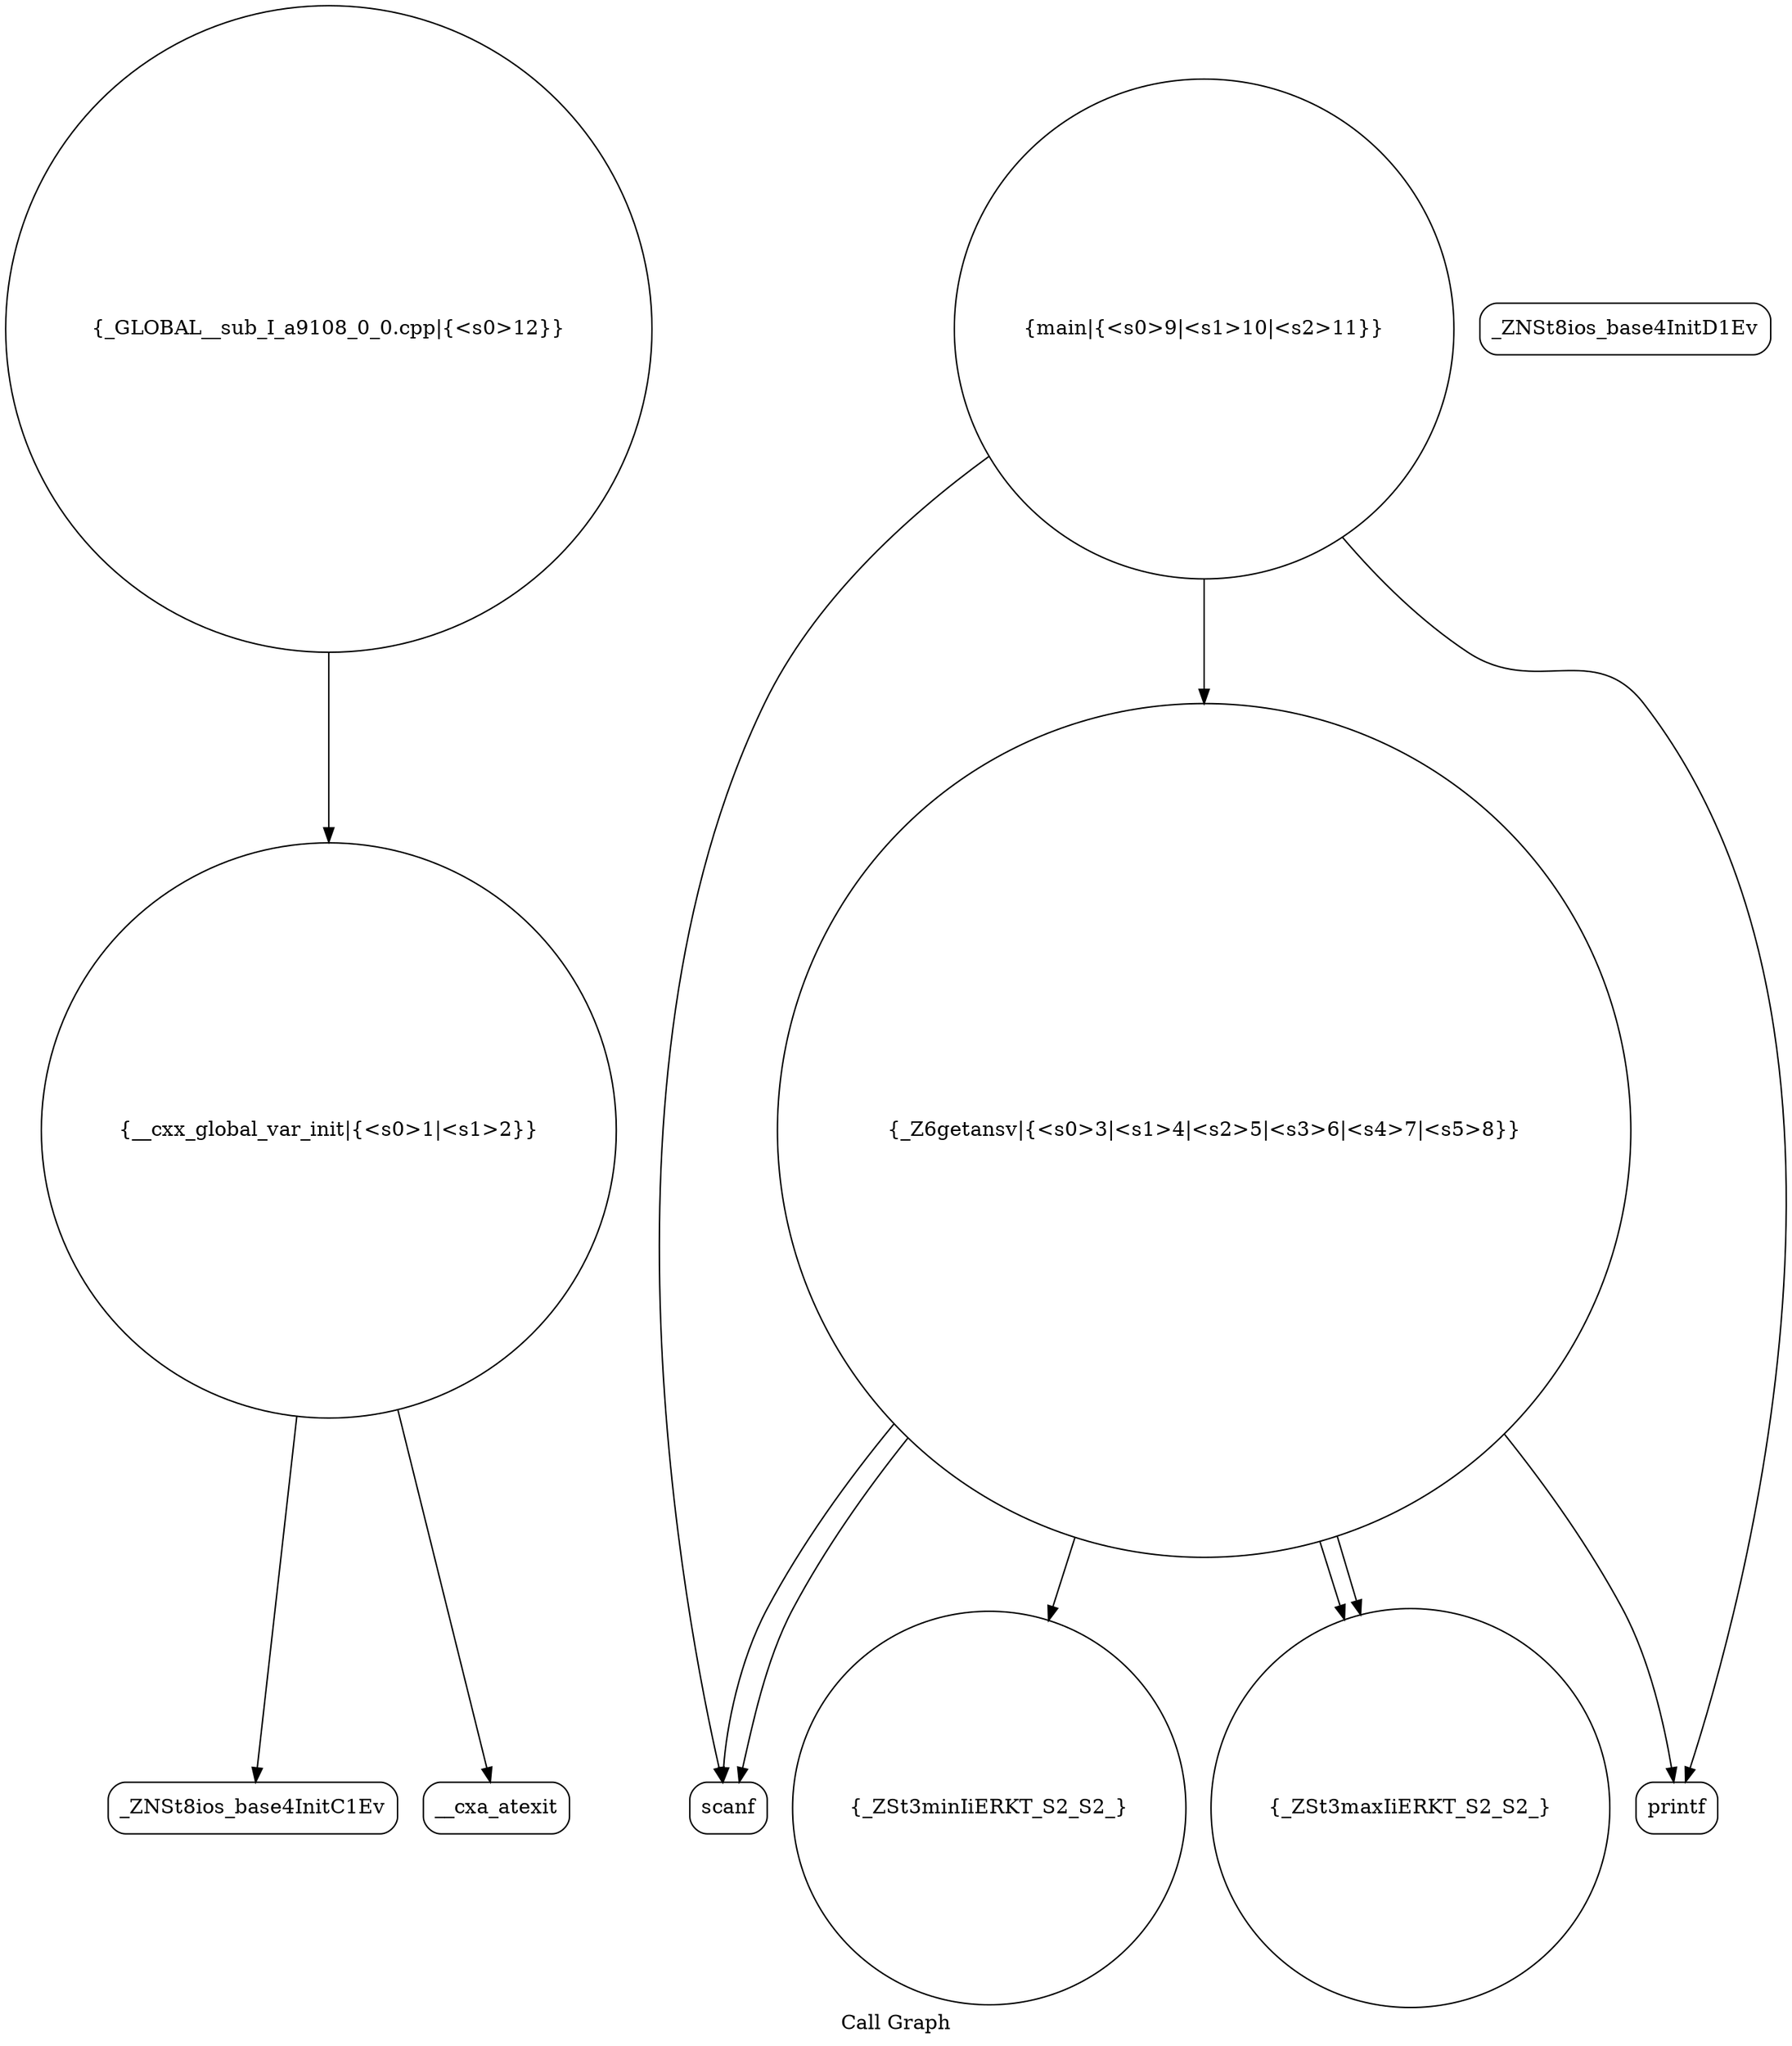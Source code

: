 digraph "Call Graph" {
	label="Call Graph";

	Node0x563a0b5fe840 [shape=record,shape=circle,label="{__cxx_global_var_init|{<s0>1|<s1>2}}"];
	Node0x563a0b5fe840:s0 -> Node0x563a0b5fecd0[color=black];
	Node0x563a0b5fe840:s1 -> Node0x563a0b5fedd0[color=black];
	Node0x563a0b5fefd0 [shape=record,shape=circle,label="{_ZSt3minIiERKT_S2_S2_}"];
	Node0x563a0b5fed50 [shape=record,shape=Mrecord,label="{_ZNSt8ios_base4InitD1Ev}"];
	Node0x563a0b5ff0d0 [shape=record,shape=circle,label="{main|{<s0>9|<s1>10|<s2>11}}"];
	Node0x563a0b5ff0d0:s0 -> Node0x563a0b5feed0[color=black];
	Node0x563a0b5ff0d0:s1 -> Node0x563a0b5ff050[color=black];
	Node0x563a0b5ff0d0:s2 -> Node0x563a0b5fee50[color=black];
	Node0x563a0b5fee50 [shape=record,shape=circle,label="{_Z6getansv|{<s0>3|<s1>4|<s2>5|<s3>6|<s4>7|<s5>8}}"];
	Node0x563a0b5fee50:s0 -> Node0x563a0b5feed0[color=black];
	Node0x563a0b5fee50:s1 -> Node0x563a0b5feed0[color=black];
	Node0x563a0b5fee50:s2 -> Node0x563a0b5fef50[color=black];
	Node0x563a0b5fee50:s3 -> Node0x563a0b5fef50[color=black];
	Node0x563a0b5fee50:s4 -> Node0x563a0b5fefd0[color=black];
	Node0x563a0b5fee50:s5 -> Node0x563a0b5ff050[color=black];
	Node0x563a0b5fef50 [shape=record,shape=circle,label="{_ZSt3maxIiERKT_S2_S2_}"];
	Node0x563a0b5fecd0 [shape=record,shape=Mrecord,label="{_ZNSt8ios_base4InitC1Ev}"];
	Node0x563a0b5ff050 [shape=record,shape=Mrecord,label="{printf}"];
	Node0x563a0b5fedd0 [shape=record,shape=Mrecord,label="{__cxa_atexit}"];
	Node0x563a0b5ff150 [shape=record,shape=circle,label="{_GLOBAL__sub_I_a9108_0_0.cpp|{<s0>12}}"];
	Node0x563a0b5ff150:s0 -> Node0x563a0b5fe840[color=black];
	Node0x563a0b5feed0 [shape=record,shape=Mrecord,label="{scanf}"];
}

